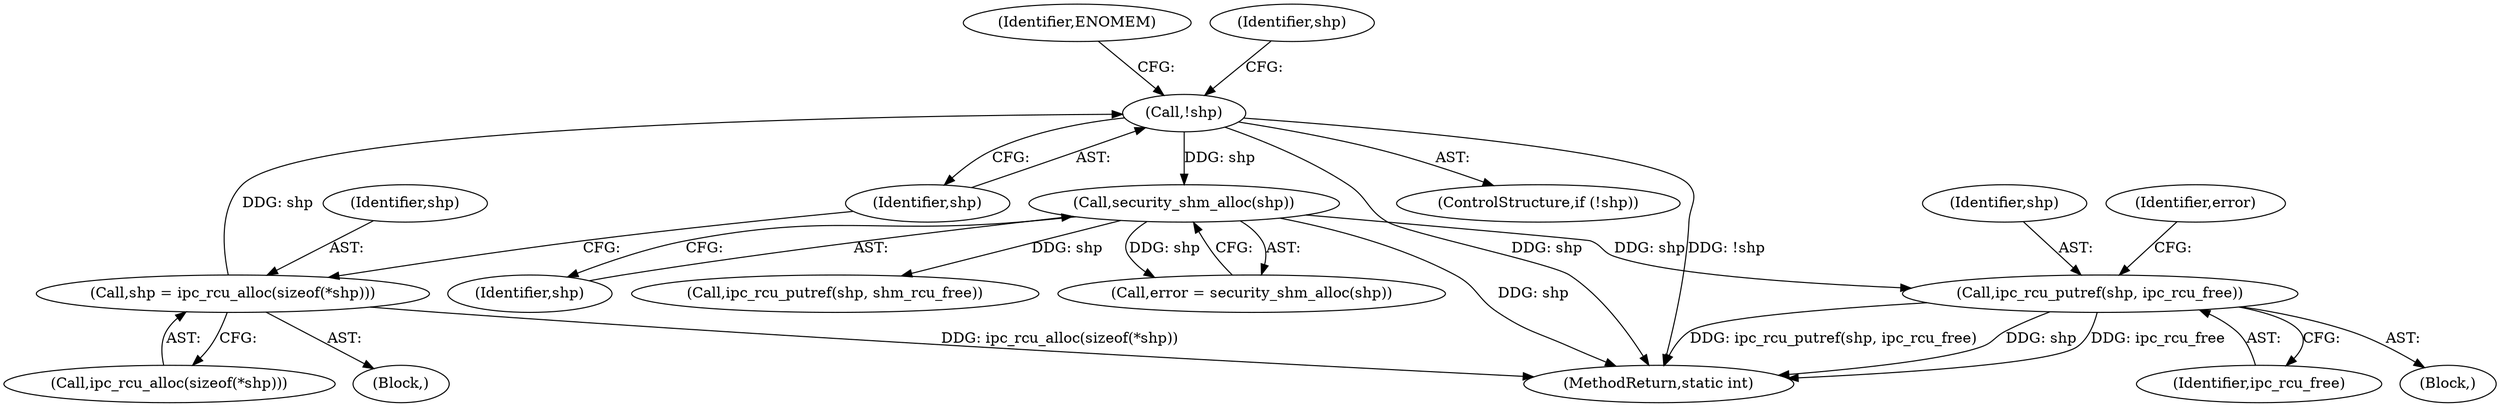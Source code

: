 digraph "0_linux_b9a532277938798b53178d5a66af6e2915cb27cf_0@pointer" {
"1000238" [label="(Call,ipc_rcu_putref(shp, ipc_rcu_free))"];
"1000233" [label="(Call,security_shm_alloc(shp))"];
"1000198" [label="(Call,!shp)"];
"1000191" [label="(Call,shp = ipc_rcu_alloc(sizeof(*shp)))"];
"1000456" [label="(MethodReturn,static int)"];
"1000238" [label="(Call,ipc_rcu_putref(shp, ipc_rcu_free))"];
"1000199" [label="(Identifier,shp)"];
"1000192" [label="(Identifier,shp)"];
"1000233" [label="(Call,security_shm_alloc(shp))"];
"1000239" [label="(Identifier,shp)"];
"1000234" [label="(Identifier,shp)"];
"1000198" [label="(Call,!shp)"];
"1000191" [label="(Call,shp = ipc_rcu_alloc(sizeof(*shp)))"];
"1000451" [label="(Call,ipc_rcu_putref(shp, shm_rcu_free))"];
"1000202" [label="(Identifier,ENOMEM)"];
"1000231" [label="(Call,error = security_shm_alloc(shp))"];
"1000106" [label="(Block,)"];
"1000193" [label="(Call,ipc_rcu_alloc(sizeof(*shp)))"];
"1000240" [label="(Identifier,ipc_rcu_free)"];
"1000237" [label="(Block,)"];
"1000206" [label="(Identifier,shp)"];
"1000197" [label="(ControlStructure,if (!shp))"];
"1000242" [label="(Identifier,error)"];
"1000238" -> "1000237"  [label="AST: "];
"1000238" -> "1000240"  [label="CFG: "];
"1000239" -> "1000238"  [label="AST: "];
"1000240" -> "1000238"  [label="AST: "];
"1000242" -> "1000238"  [label="CFG: "];
"1000238" -> "1000456"  [label="DDG: shp"];
"1000238" -> "1000456"  [label="DDG: ipc_rcu_free"];
"1000238" -> "1000456"  [label="DDG: ipc_rcu_putref(shp, ipc_rcu_free)"];
"1000233" -> "1000238"  [label="DDG: shp"];
"1000233" -> "1000231"  [label="AST: "];
"1000233" -> "1000234"  [label="CFG: "];
"1000234" -> "1000233"  [label="AST: "];
"1000231" -> "1000233"  [label="CFG: "];
"1000233" -> "1000456"  [label="DDG: shp"];
"1000233" -> "1000231"  [label="DDG: shp"];
"1000198" -> "1000233"  [label="DDG: shp"];
"1000233" -> "1000451"  [label="DDG: shp"];
"1000198" -> "1000197"  [label="AST: "];
"1000198" -> "1000199"  [label="CFG: "];
"1000199" -> "1000198"  [label="AST: "];
"1000202" -> "1000198"  [label="CFG: "];
"1000206" -> "1000198"  [label="CFG: "];
"1000198" -> "1000456"  [label="DDG: shp"];
"1000198" -> "1000456"  [label="DDG: !shp"];
"1000191" -> "1000198"  [label="DDG: shp"];
"1000191" -> "1000106"  [label="AST: "];
"1000191" -> "1000193"  [label="CFG: "];
"1000192" -> "1000191"  [label="AST: "];
"1000193" -> "1000191"  [label="AST: "];
"1000199" -> "1000191"  [label="CFG: "];
"1000191" -> "1000456"  [label="DDG: ipc_rcu_alloc(sizeof(*shp))"];
}

